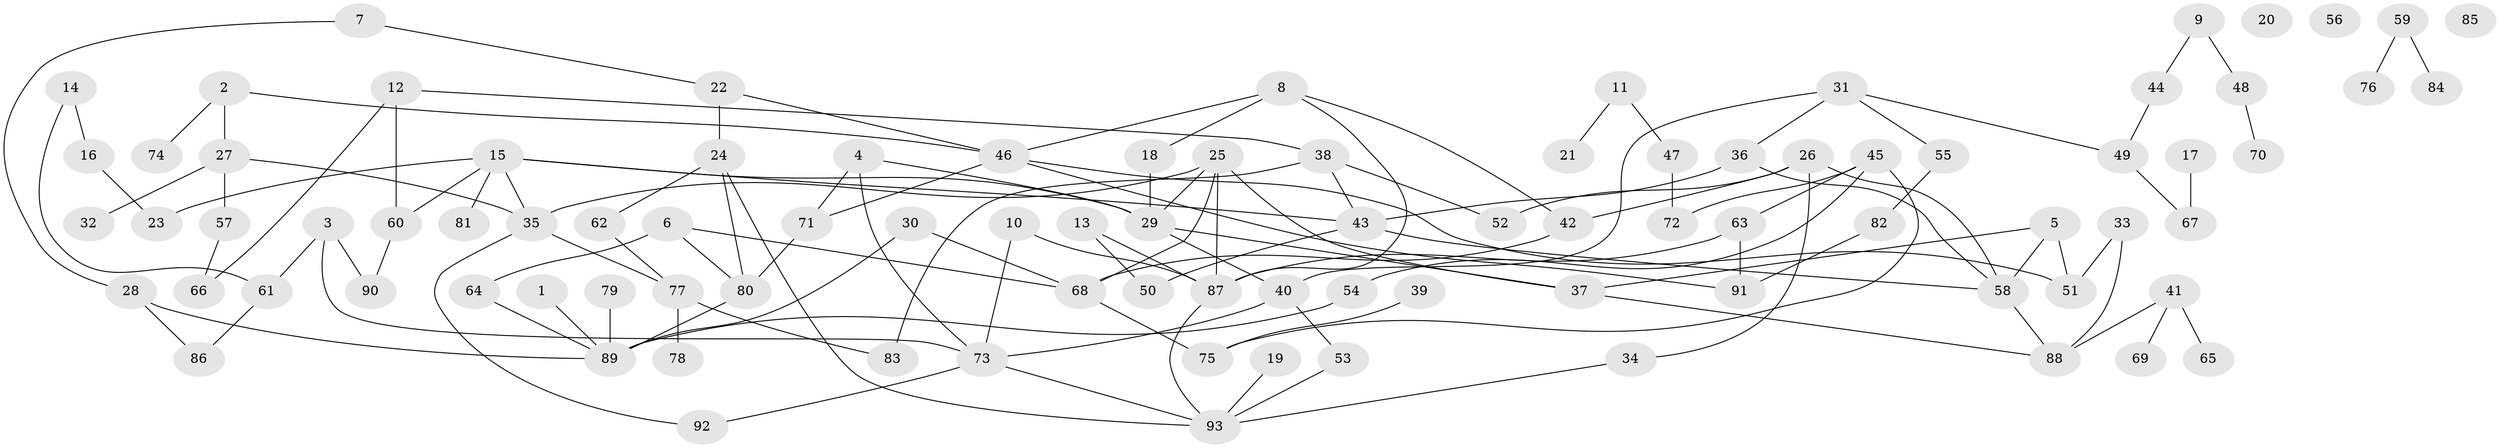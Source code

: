 // coarse degree distribution, {2: 0.36363636363636365, 1: 0.2, 0: 0.05454545454545454, 4: 0.12727272727272726, 5: 0.14545454545454545, 6: 0.03636363636363636, 9: 0.01818181818181818, 8: 0.01818181818181818, 3: 0.03636363636363636}
// Generated by graph-tools (version 1.1) at 2025/43/03/04/25 21:43:22]
// undirected, 93 vertices, 126 edges
graph export_dot {
graph [start="1"]
  node [color=gray90,style=filled];
  1;
  2;
  3;
  4;
  5;
  6;
  7;
  8;
  9;
  10;
  11;
  12;
  13;
  14;
  15;
  16;
  17;
  18;
  19;
  20;
  21;
  22;
  23;
  24;
  25;
  26;
  27;
  28;
  29;
  30;
  31;
  32;
  33;
  34;
  35;
  36;
  37;
  38;
  39;
  40;
  41;
  42;
  43;
  44;
  45;
  46;
  47;
  48;
  49;
  50;
  51;
  52;
  53;
  54;
  55;
  56;
  57;
  58;
  59;
  60;
  61;
  62;
  63;
  64;
  65;
  66;
  67;
  68;
  69;
  70;
  71;
  72;
  73;
  74;
  75;
  76;
  77;
  78;
  79;
  80;
  81;
  82;
  83;
  84;
  85;
  86;
  87;
  88;
  89;
  90;
  91;
  92;
  93;
  1 -- 89;
  2 -- 27;
  2 -- 46;
  2 -- 74;
  3 -- 61;
  3 -- 73;
  3 -- 90;
  4 -- 29;
  4 -- 71;
  4 -- 73;
  5 -- 37;
  5 -- 51;
  5 -- 58;
  6 -- 64;
  6 -- 68;
  6 -- 80;
  7 -- 22;
  7 -- 28;
  8 -- 18;
  8 -- 42;
  8 -- 46;
  8 -- 87;
  9 -- 44;
  9 -- 48;
  10 -- 73;
  10 -- 87;
  11 -- 21;
  11 -- 47;
  12 -- 38;
  12 -- 60;
  12 -- 66;
  13 -- 50;
  13 -- 87;
  14 -- 16;
  14 -- 61;
  15 -- 23;
  15 -- 29;
  15 -- 35;
  15 -- 43;
  15 -- 60;
  15 -- 81;
  16 -- 23;
  17 -- 67;
  18 -- 29;
  19 -- 93;
  22 -- 24;
  22 -- 46;
  24 -- 62;
  24 -- 80;
  24 -- 93;
  25 -- 29;
  25 -- 35;
  25 -- 37;
  25 -- 68;
  25 -- 87;
  26 -- 34;
  26 -- 42;
  26 -- 52;
  26 -- 58;
  27 -- 32;
  27 -- 35;
  27 -- 57;
  28 -- 86;
  28 -- 89;
  29 -- 37;
  29 -- 40;
  30 -- 68;
  30 -- 89;
  31 -- 36;
  31 -- 40;
  31 -- 49;
  31 -- 55;
  33 -- 51;
  33 -- 88;
  34 -- 93;
  35 -- 77;
  35 -- 92;
  36 -- 43;
  36 -- 58;
  37 -- 88;
  38 -- 43;
  38 -- 52;
  38 -- 83;
  39 -- 75;
  40 -- 53;
  40 -- 73;
  41 -- 65;
  41 -- 69;
  41 -- 88;
  42 -- 68;
  43 -- 50;
  43 -- 58;
  44 -- 49;
  45 -- 54;
  45 -- 63;
  45 -- 72;
  45 -- 75;
  46 -- 51;
  46 -- 71;
  46 -- 91;
  47 -- 72;
  48 -- 70;
  49 -- 67;
  53 -- 93;
  54 -- 89;
  55 -- 82;
  57 -- 66;
  58 -- 88;
  59 -- 76;
  59 -- 84;
  60 -- 90;
  61 -- 86;
  62 -- 77;
  63 -- 87;
  63 -- 91;
  64 -- 89;
  68 -- 75;
  71 -- 80;
  73 -- 92;
  73 -- 93;
  77 -- 78;
  77 -- 83;
  79 -- 89;
  80 -- 89;
  82 -- 91;
  87 -- 93;
}
